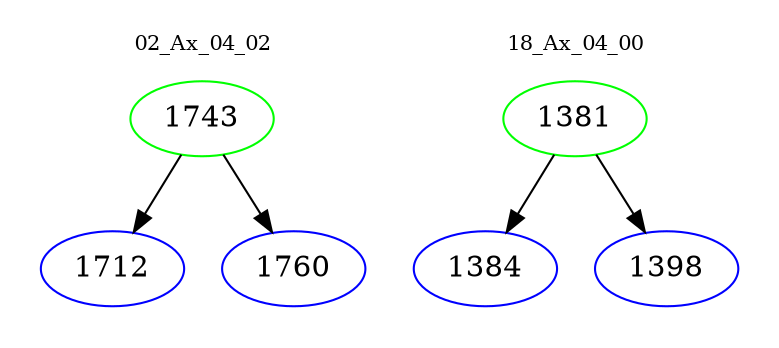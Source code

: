 digraph{
subgraph cluster_0 {
color = white
label = "02_Ax_04_02";
fontsize=10;
T0_1743 [label="1743", color="green"]
T0_1743 -> T0_1712 [color="black"]
T0_1712 [label="1712", color="blue"]
T0_1743 -> T0_1760 [color="black"]
T0_1760 [label="1760", color="blue"]
}
subgraph cluster_1 {
color = white
label = "18_Ax_04_00";
fontsize=10;
T1_1381 [label="1381", color="green"]
T1_1381 -> T1_1384 [color="black"]
T1_1384 [label="1384", color="blue"]
T1_1381 -> T1_1398 [color="black"]
T1_1398 [label="1398", color="blue"]
}
}
